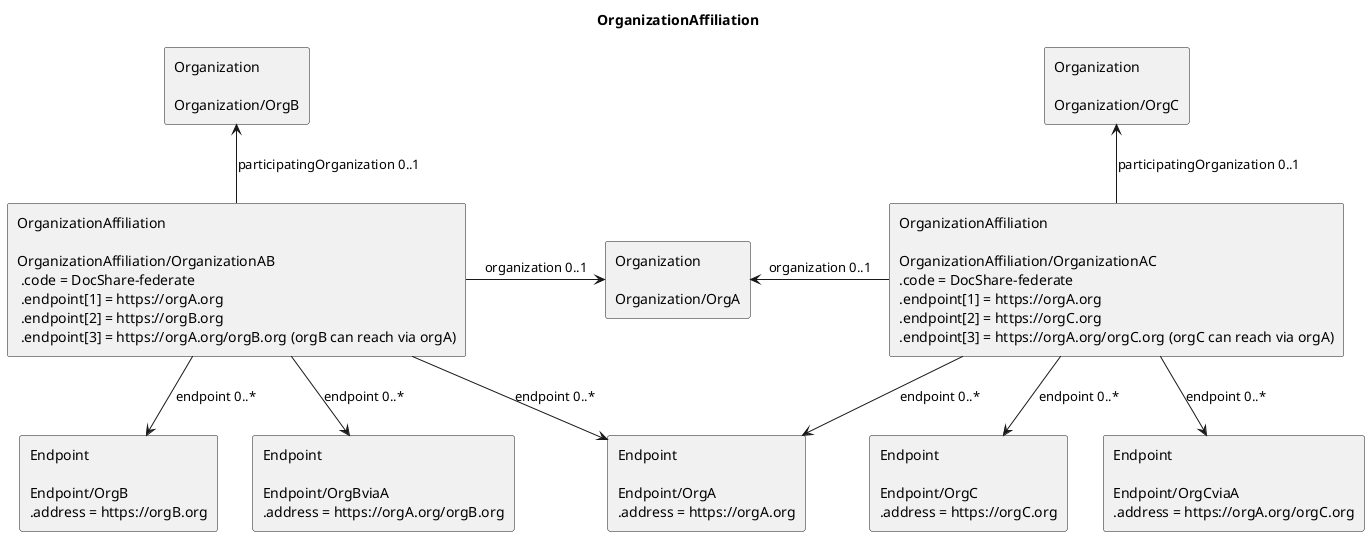 @startuml

title OrganizationAffiliation

agent orgAf1 [
    OrganizationAffiliation
    
    OrganizationAffiliation/OrganizationAB
     .code = DocShare-federate
     .endpoint[1] = https://orgA.org
     .endpoint[2] = https://orgB.org
     .endpoint[3] = https://orgA.org/orgB.org (orgB can reach via orgA)
]
agent orgAf2 [
    OrganizationAffiliation

    OrganizationAffiliation/OrganizationAC
    .code = DocShare-federate
    .endpoint[1] = https://orgA.org
    .endpoint[2] = https://orgC.org
    .endpoint[3] = https://orgA.org/orgC.org (orgC can reach via orgA)
]
agent endpoint1 [
    Endpoint

    Endpoint/OrgA
    .address = https://orgA.org
]
agent endpoint2 [
    Endpoint

    Endpoint/OrgB
    .address = https://orgB.org
]
agent endpoint3 [
    Endpoint

    Endpoint/OrgC
    .address = https://orgC.org
]
agent endpoint4 [
    Endpoint

    Endpoint/OrgBviaA
    .address = https://orgA.org/orgB.org
]
agent endpoint5 [
    Endpoint

    Endpoint/OrgCviaA
    .address = https://orgA.org/orgC.org
]
agent orgA [
    Organization

    Organization/OrgA
]
agent orgB [
    Organization

    Organization/OrgB
]
agent orgC [
    Organization

    Organization/OrgC
]

orgAf2 -left-> orgA : "organization 0..1"
orgAf1 -right-> orgA : "organization 0..1"
orgAf2 -up-> orgC : "participatingOrganization 0..1"
orgAf1 -up-> orgB : "participatingOrganization 0..1"
orgAf2 -down-> endpoint3 : "endpoint 0..*"
orgAf2 -down-> endpoint5 : "endpoint 0..*"
orgAf2 -down-> endpoint1 : "endpoint 0..*"
orgAf1 -down-> endpoint1 : "endpoint 0..*"
orgAf1 -down-> endpoint2 : "endpoint 0..*"
orgAf1 -down-> endpoint4 : "endpoint 0..*"




@enduml
